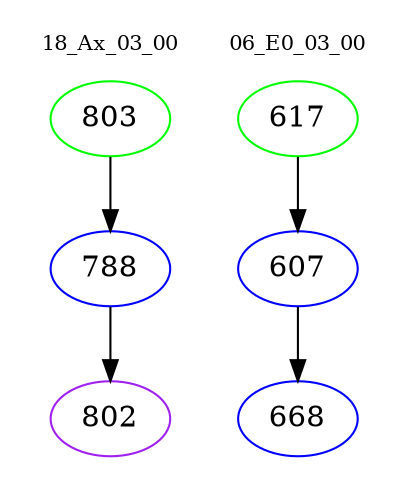digraph{
subgraph cluster_0 {
color = white
label = "18_Ax_03_00";
fontsize=10;
T0_803 [label="803", color="green"]
T0_803 -> T0_788 [color="black"]
T0_788 [label="788", color="blue"]
T0_788 -> T0_802 [color="black"]
T0_802 [label="802", color="purple"]
}
subgraph cluster_1 {
color = white
label = "06_E0_03_00";
fontsize=10;
T1_617 [label="617", color="green"]
T1_617 -> T1_607 [color="black"]
T1_607 [label="607", color="blue"]
T1_607 -> T1_668 [color="black"]
T1_668 [label="668", color="blue"]
}
}
